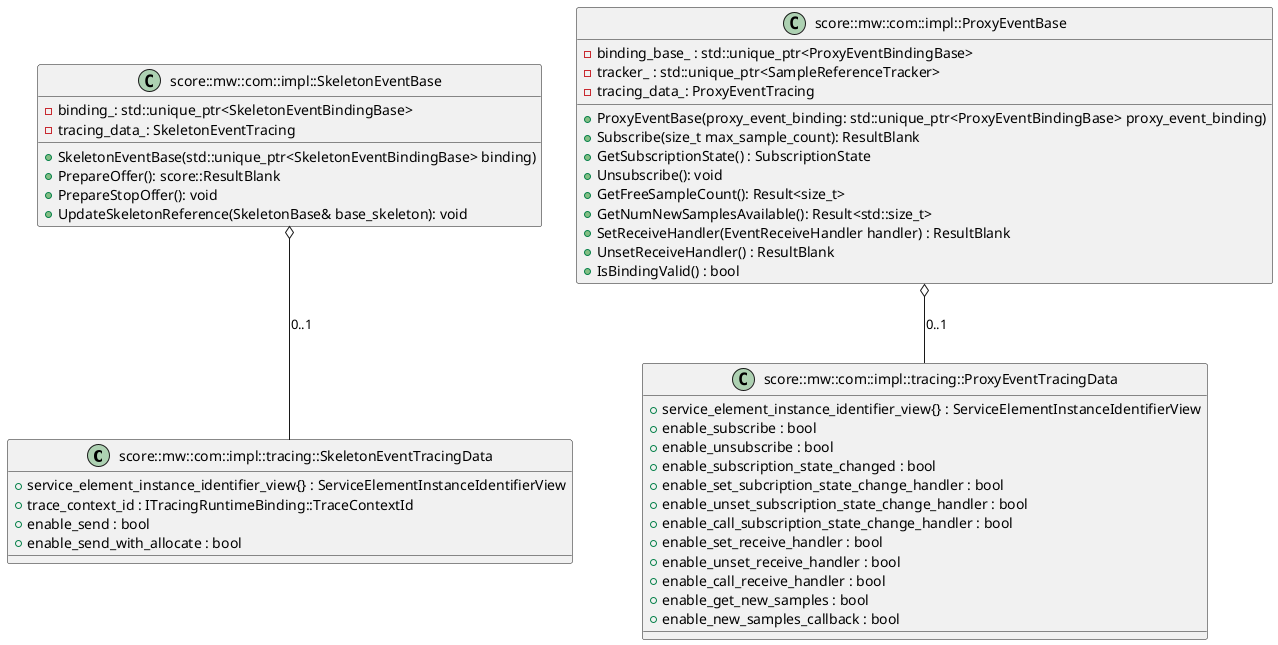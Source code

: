 @startuml
class "score::mw::com::impl::tracing::SkeletonEventTracingData" {
  +service_element_instance_identifier_view{} : ServiceElementInstanceIdentifierView
  +trace_context_id : ITracingRuntimeBinding::TraceContextId
  +enable_send : bool
  +enable_send_with_allocate : bool
}

class "score::mw::com::impl::tracing::ProxyEventTracingData" {
  +service_element_instance_identifier_view{} : ServiceElementInstanceIdentifierView
  +enable_subscribe : bool
  +enable_unsubscribe : bool
  +enable_subscription_state_changed : bool
  +enable_set_subcription_state_change_handler : bool
  +enable_unset_subscription_state_change_handler : bool
  +enable_call_subscription_state_change_handler : bool
  +enable_set_receive_handler : bool
  +enable_unset_receive_handler : bool
  +enable_call_receive_handler : bool
  +enable_get_new_samples : bool
  +enable_new_samples_callback : bool
}

class "score::mw::com::impl::SkeletonEventBase" {
  +SkeletonEventBase(std::unique_ptr<SkeletonEventBindingBase> binding)
  +PrepareOffer(): score::ResultBlank
  +PrepareStopOffer(): void
  +UpdateSkeletonReference(SkeletonBase& base_skeleton): void
  -binding_: std::unique_ptr<SkeletonEventBindingBase>
  -tracing_data_: SkeletonEventTracing
}

class "score::mw::com::impl::ProxyEventBase" {
  +ProxyEventBase(proxy_event_binding: std::unique_ptr<ProxyEventBindingBase> proxy_event_binding)
  +Subscribe(size_t max_sample_count): ResultBlank
  +GetSubscriptionState() : SubscriptionState
  +Unsubscribe(): void
  +GetFreeSampleCount(): Result<size_t>
  +GetNumNewSamplesAvailable(): Result<std::size_t>
  +SetReceiveHandler(EventReceiveHandler handler) : ResultBlank
  +UnsetReceiveHandler() : ResultBlank
  +IsBindingValid() : bool
  -binding_base_ : std::unique_ptr<ProxyEventBindingBase>
  -tracker_ : std::unique_ptr<SampleReferenceTracker>
  -tracing_data_: ProxyEventTracing
}

"score::mw::com::impl::SkeletonEventBase" o-- "score::mw::com::impl::tracing::SkeletonEventTracingData" : 0..1
"score::mw::com::impl::ProxyEventBase" o-- "score::mw::com::impl::tracing::ProxyEventTracingData" : 0..1

@enduml
